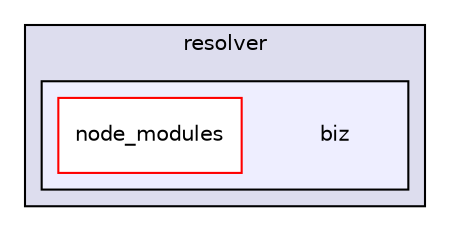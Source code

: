 digraph "gulp-src/node_modules/gulp/node_modules/liftoff/node_modules/resolve/test/resolver/biz" {
  compound=true
  node [ fontsize="10", fontname="Helvetica"];
  edge [ labelfontsize="10", labelfontname="Helvetica"];
  subgraph clusterdir_2607a2f6ff488dd408f5e9a447449b45 {
    graph [ bgcolor="#ddddee", pencolor="black", label="resolver" fontname="Helvetica", fontsize="10", URL="dir_2607a2f6ff488dd408f5e9a447449b45.html"]
  subgraph clusterdir_1052c366e20bee9f7e27fd1e8172d26a {
    graph [ bgcolor="#eeeeff", pencolor="black", label="" URL="dir_1052c366e20bee9f7e27fd1e8172d26a.html"];
    dir_1052c366e20bee9f7e27fd1e8172d26a [shape=plaintext label="biz"];
    dir_ba524816d66ccaf681a3697d7d107913 [shape=box label="node_modules" color="red" fillcolor="white" style="filled" URL="dir_ba524816d66ccaf681a3697d7d107913.html"];
  }
  }
}
